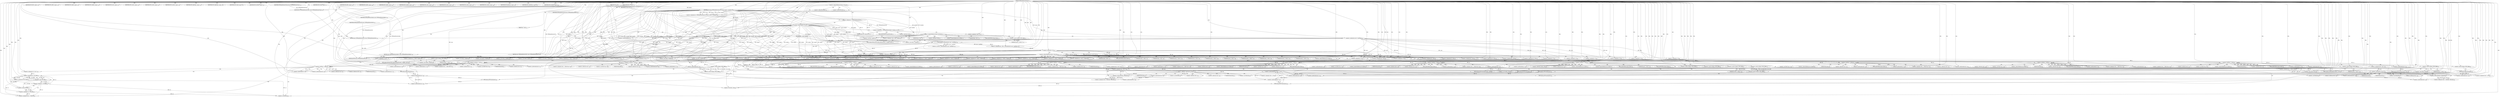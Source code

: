 digraph "TIFFReadDirEntryFloatArray" {  
"84991" [label = <(METHOD,TIFFReadDirEntryFloatArray)<SUB>2744</SUB>> ]
"85689" [label = <(METHOD_RETURN,enum TIFFReadDirEntryErr)<SUB>2744</SUB>> ]
"84992" [label = <(PARAM,TIFF *tif)<SUB>2745</SUB>> ]
"84993" [label = <(PARAM,TIFFDirEntry *direntry)<SUB>2745</SUB>> ]
"84994" [label = <(PARAM,float **value)<SUB>2745</SUB>> ]
"85033" [label = <(&lt;operator&gt;.assignment,err = TIFFReadDirEntryArray(tif, direntry, &amp;count, 4, &amp;origdata))<SUB>2769</SUB>> ]
"85085" [label = <(&lt;operator&gt;.assignment,data = (float *)_TIFFmallocExt(tif, count * sizeof(float)))<SUB>2784</SUB>> ]
"85680" [label = <(_TIFFfreeExt,_TIFFfreeExt(tif, origdata))<SUB>2984</SUB>> ]
"85683" [label = <(&lt;operator&gt;.assignment,*value = data)<SUB>2985</SUB>> ]
"85687" [label = <(RETURN,return (TIFFReadDirEntryErrOk);,return (TIFFReadDirEntryErrOk);)<SUB>2986</SUB>> ]
"85044" [label = <(&lt;operator&gt;.logicalOr,(err != TIFFReadDirEntryErrOk) || (origdata == 0))<SUB>2770</SUB>> ]
"85096" [label = <(&lt;operator&gt;.equals,data == 0)<SUB>2785</SUB>> ]
"85688" [label = <(IDENTIFIER,TIFFReadDirEntryErrOk,return (TIFFReadDirEntryErrOk);)<SUB>2986</SUB>> ]
"85006" [label = <(IDENTIFIER,TIFF_BYTE,&lt;empty&gt;)<SUB>2753</SUB>> ]
"85008" [label = <(IDENTIFIER,TIFF_SBYTE,&lt;empty&gt;)<SUB>2754</SUB>> ]
"85010" [label = <(IDENTIFIER,TIFF_SHORT,&lt;empty&gt;)<SUB>2755</SUB>> ]
"85012" [label = <(IDENTIFIER,TIFF_SSHORT,&lt;empty&gt;)<SUB>2756</SUB>> ]
"85014" [label = <(IDENTIFIER,TIFF_LONG,&lt;empty&gt;)<SUB>2757</SUB>> ]
"85016" [label = <(IDENTIFIER,TIFF_SLONG,&lt;empty&gt;)<SUB>2758</SUB>> ]
"85018" [label = <(IDENTIFIER,TIFF_LONG8,&lt;empty&gt;)<SUB>2759</SUB>> ]
"85020" [label = <(IDENTIFIER,TIFF_SLONG8,&lt;empty&gt;)<SUB>2760</SUB>> ]
"85022" [label = <(IDENTIFIER,TIFF_RATIONAL,&lt;empty&gt;)<SUB>2761</SUB>> ]
"85024" [label = <(IDENTIFIER,TIFF_SRATIONAL,&lt;empty&gt;)<SUB>2762</SUB>> ]
"85026" [label = <(IDENTIFIER,TIFF_FLOAT,&lt;empty&gt;)<SUB>2763</SUB>> ]
"85028" [label = <(IDENTIFIER,TIFF_DOUBLE,&lt;empty&gt;)<SUB>2764</SUB>> ]
"85031" [label = <(RETURN,return (TIFFReadDirEntryErrType);,return (TIFFReadDirEntryErrType);)<SUB>2767</SUB>> ]
"85035" [label = <(TIFFReadDirEntryArray,TIFFReadDirEntryArray(tif, direntry, &amp;count, 4, &amp;origdata))<SUB>2769</SUB>> ]
"85052" [label = <(&lt;operator&gt;.assignment,*value = 0)<SUB>2772</SUB>> ]
"85056" [label = <(RETURN,return (err);,return (err);)<SUB>2773</SUB>> ]
"85064" [label = <(IDENTIFIER,TIFF_FLOAT,&lt;empty&gt;)<SUB>2777</SUB>> ]
"85077" [label = <(&lt;operator&gt;.assignment,*value = (float *)origdata)<SUB>2781</SUB>> ]
"85083" [label = <(RETURN,return (TIFFReadDirEntryErrOk);,return (TIFFReadDirEntryErrOk);)<SUB>2782</SUB>> ]
"85087" [label = <(&lt;operator&gt;.cast,(float *)_TIFFmallocExt(tif, count * sizeof(float)))<SUB>2784</SUB>> ]
"85100" [label = <(_TIFFfreeExt,_TIFFfreeExt(tif, origdata))<SUB>2787</SUB>> ]
"85103" [label = <(RETURN,return (TIFFReadDirEntryErrAlloc);,return (TIFFReadDirEntryErrAlloc);)<SUB>2788</SUB>> ]
"85111" [label = <(IDENTIFIER,TIFF_BYTE,&lt;empty&gt;)<SUB>2792</SUB>> ]
"85145" [label = <(IDENTIFIER,TIFF_SBYTE,&lt;empty&gt;)<SUB>2803</SUB>> ]
"85179" [label = <(IDENTIFIER,TIFF_SHORT,&lt;empty&gt;)<SUB>2814</SUB>> ]
"85223" [label = <(IDENTIFIER,TIFF_SSHORT,&lt;empty&gt;)<SUB>2829</SUB>> ]
"85269" [label = <(IDENTIFIER,TIFF_LONG,&lt;empty&gt;)<SUB>2844</SUB>> ]
"85313" [label = <(IDENTIFIER,TIFF_SLONG,&lt;empty&gt;)<SUB>2859</SUB>> ]
"85359" [label = <(IDENTIFIER,TIFF_LONG8,&lt;empty&gt;)<SUB>2874</SUB>> ]
"85403" [label = <(IDENTIFIER,TIFF_SLONG8,&lt;empty&gt;)<SUB>2898</SUB>> ]
"85449" [label = <(IDENTIFIER,TIFF_RATIONAL,&lt;empty&gt;)<SUB>2913</SUB>> ]
"85528" [label = <(IDENTIFIER,TIFF_SRATIONAL,&lt;empty&gt;)<SUB>2937</SUB>> ]
"85610" [label = <(IDENTIFIER,TIFF_DOUBLE,&lt;empty&gt;)<SUB>2962</SUB>> ]
"85032" [label = <(IDENTIFIER,TIFFReadDirEntryErrType,return (TIFFReadDirEntryErrType);)<SUB>2767</SUB>> ]
"85045" [label = <(&lt;operator&gt;.notEquals,err != TIFFReadDirEntryErrOk)<SUB>2770</SUB>> ]
"85048" [label = <(&lt;operator&gt;.equals,origdata == 0)<SUB>2770</SUB>> ]
"85057" [label = <(IDENTIFIER,err,return (err);)<SUB>2773</SUB>> ]
"85066" [label = <(&lt;operator&gt;.and,tif-&gt;tif_flags &amp; TIFF_SWAB)<SUB>2778</SUB>> ]
"85084" [label = <(IDENTIFIER,TIFFReadDirEntryErrOk,return (TIFFReadDirEntryErrOk);)<SUB>2782</SUB>> ]
"85089" [label = <(_TIFFmallocExt,_TIFFmallocExt(tif, count * sizeof(float)))<SUB>2784</SUB>> ]
"85104" [label = <(IDENTIFIER,TIFFReadDirEntryErrAlloc,return (TIFFReadDirEntryErrAlloc);)<SUB>2788</SUB>> ]
"85116" [label = <(&lt;operator&gt;.assignment,ma = (uint8_t *)origdata)<SUB>2797</SUB>> ]
"85121" [label = <(&lt;operator&gt;.assignment,mb = data)<SUB>2798</SUB>> ]
"85150" [label = <(&lt;operator&gt;.assignment,ma = (int8_t *)origdata)<SUB>2808</SUB>> ]
"85155" [label = <(&lt;operator&gt;.assignment,mb = data)<SUB>2809</SUB>> ]
"85184" [label = <(&lt;operator&gt;.assignment,ma = (uint16_t *)origdata)<SUB>2819</SUB>> ]
"85189" [label = <(&lt;operator&gt;.assignment,mb = data)<SUB>2820</SUB>> ]
"85228" [label = <(&lt;operator&gt;.assignment,ma = (int16_t *)origdata)<SUB>2834</SUB>> ]
"85233" [label = <(&lt;operator&gt;.assignment,mb = data)<SUB>2835</SUB>> ]
"85274" [label = <(&lt;operator&gt;.assignment,ma = (uint32_t *)origdata)<SUB>2849</SUB>> ]
"85279" [label = <(&lt;operator&gt;.assignment,mb = data)<SUB>2850</SUB>> ]
"85318" [label = <(&lt;operator&gt;.assignment,ma = (int32_t *)origdata)<SUB>2864</SUB>> ]
"85323" [label = <(&lt;operator&gt;.assignment,mb = data)<SUB>2865</SUB>> ]
"85364" [label = <(&lt;operator&gt;.assignment,ma = (uint64_t *)origdata)<SUB>2879</SUB>> ]
"85369" [label = <(&lt;operator&gt;.assignment,mb = data)<SUB>2880</SUB>> ]
"85408" [label = <(&lt;operator&gt;.assignment,ma = (int64_t *)origdata)<SUB>2903</SUB>> ]
"85413" [label = <(&lt;operator&gt;.assignment,mb = data)<SUB>2904</SUB>> ]
"85456" [label = <(&lt;operator&gt;.assignment,ma = (uint32_t *)origdata)<SUB>2920</SUB>> ]
"85461" [label = <(&lt;operator&gt;.assignment,mb = data)<SUB>2921</SUB>> ]
"85535" [label = <(&lt;operator&gt;.assignment,ma = (uint32_t *)origdata)<SUB>2944</SUB>> ]
"85540" [label = <(&lt;operator&gt;.assignment,mb = data)<SUB>2945</SUB>> ]
"85627" [label = <(&lt;operator&gt;.assignment,ma = (double *)origdata)<SUB>2970</SUB>> ]
"85632" [label = <(&lt;operator&gt;.assignment,mb = data)<SUB>2971</SUB>> ]
"85072" [label = <(TIFFSwabArrayOfLong,TIFFSwabArrayOfLong((uint32_t *)origdata, count))<SUB>2779</SUB>> ]
"85080" [label = <(&lt;operator&gt;.cast,(float *)origdata)<SUB>2781</SUB>> ]
"85091" [label = <(&lt;operator&gt;.multiplication,count * sizeof(float))<SUB>2784</SUB>> ]
"85129" [label = <(&lt;operator&gt;.lessThan,n &lt; count)<SUB>2799</SUB>> ]
"85132" [label = <(&lt;operator&gt;.postIncrement,n++)<SUB>2799</SUB>> ]
"85134" [label = <(&lt;operator&gt;.assignment,*mb++ = (float)(*ma++))<SUB>2800</SUB>> ]
"85163" [label = <(&lt;operator&gt;.lessThan,n &lt; count)<SUB>2810</SUB>> ]
"85166" [label = <(&lt;operator&gt;.postIncrement,n++)<SUB>2810</SUB>> ]
"85168" [label = <(&lt;operator&gt;.assignment,*mb++ = (float)(*ma++))<SUB>2811</SUB>> ]
"85197" [label = <(&lt;operator&gt;.lessThan,n &lt; count)<SUB>2821</SUB>> ]
"85200" [label = <(&lt;operator&gt;.postIncrement,n++)<SUB>2821</SUB>> ]
"85241" [label = <(&lt;operator&gt;.lessThan,n &lt; count)<SUB>2836</SUB>> ]
"85244" [label = <(&lt;operator&gt;.postIncrement,n++)<SUB>2836</SUB>> ]
"85287" [label = <(&lt;operator&gt;.lessThan,n &lt; count)<SUB>2851</SUB>> ]
"85290" [label = <(&lt;operator&gt;.postIncrement,n++)<SUB>2851</SUB>> ]
"85331" [label = <(&lt;operator&gt;.lessThan,n &lt; count)<SUB>2866</SUB>> ]
"85334" [label = <(&lt;operator&gt;.postIncrement,n++)<SUB>2866</SUB>> ]
"85377" [label = <(&lt;operator&gt;.lessThan,n &lt; count)<SUB>2881</SUB>> ]
"85380" [label = <(&lt;operator&gt;.postIncrement,n++)<SUB>2881</SUB>> ]
"85421" [label = <(&lt;operator&gt;.lessThan,n &lt; count)<SUB>2905</SUB>> ]
"85424" [label = <(&lt;operator&gt;.postIncrement,n++)<SUB>2905</SUB>> ]
"85469" [label = <(&lt;operator&gt;.lessThan,n &lt; count)<SUB>2922</SUB>> ]
"85472" [label = <(&lt;operator&gt;.postIncrement,n++)<SUB>2922</SUB>> ]
"85548" [label = <(&lt;operator&gt;.lessThan,n &lt; count)<SUB>2946</SUB>> ]
"85551" [label = <(&lt;operator&gt;.postIncrement,n++)<SUB>2946</SUB>> ]
"85616" [label = <(&lt;operator&gt;.and,tif-&gt;tif_flags &amp; TIFF_SWAB)<SUB>2967</SUB>> ]
"85640" [label = <(&lt;operator&gt;.lessThan,n &lt; count)<SUB>2972</SUB>> ]
"85643" [label = <(&lt;operator&gt;.postIncrement,n++)<SUB>2972</SUB>> ]
"85093" [label = <(&lt;operator&gt;.sizeOf,sizeof(float))<SUB>2784</SUB>> ]
"85118" [label = <(&lt;operator&gt;.cast,(uint8_t *)origdata)<SUB>2797</SUB>> ]
"85126" [label = <(&lt;operator&gt;.assignment,n = 0)<SUB>2799</SUB>> ]
"85152" [label = <(&lt;operator&gt;.cast,(int8_t *)origdata)<SUB>2808</SUB>> ]
"85160" [label = <(&lt;operator&gt;.assignment,n = 0)<SUB>2810</SUB>> ]
"85186" [label = <(&lt;operator&gt;.cast,(uint16_t *)origdata)<SUB>2819</SUB>> ]
"85194" [label = <(&lt;operator&gt;.assignment,n = 0)<SUB>2821</SUB>> ]
"85212" [label = <(&lt;operator&gt;.assignment,*mb++ = (float)(*ma++))<SUB>2825</SUB>> ]
"85230" [label = <(&lt;operator&gt;.cast,(int16_t *)origdata)<SUB>2834</SUB>> ]
"85238" [label = <(&lt;operator&gt;.assignment,n = 0)<SUB>2836</SUB>> ]
"85258" [label = <(&lt;operator&gt;.assignment,*mb++ = (float)(*ma++))<SUB>2840</SUB>> ]
"85276" [label = <(&lt;operator&gt;.cast,(uint32_t *)origdata)<SUB>2849</SUB>> ]
"85284" [label = <(&lt;operator&gt;.assignment,n = 0)<SUB>2851</SUB>> ]
"85302" [label = <(&lt;operator&gt;.assignment,*mb++ = (float)(*ma++))<SUB>2855</SUB>> ]
"85320" [label = <(&lt;operator&gt;.cast,(int32_t *)origdata)<SUB>2864</SUB>> ]
"85328" [label = <(&lt;operator&gt;.assignment,n = 0)<SUB>2866</SUB>> ]
"85348" [label = <(&lt;operator&gt;.assignment,*mb++ = (float)(*ma++))<SUB>2870</SUB>> ]
"85366" [label = <(&lt;operator&gt;.cast,(uint64_t *)origdata)<SUB>2879</SUB>> ]
"85374" [label = <(&lt;operator&gt;.assignment,n = 0)<SUB>2881</SUB>> ]
"85392" [label = <(&lt;operator&gt;.assignment,*mb++ = (float)(*ma++))<SUB>2893</SUB>> ]
"85410" [label = <(&lt;operator&gt;.cast,(int64_t *)origdata)<SUB>2903</SUB>> ]
"85418" [label = <(&lt;operator&gt;.assignment,n = 0)<SUB>2905</SUB>> ]
"85438" [label = <(&lt;operator&gt;.assignment,*mb++ = (float)(*ma++))<SUB>2909</SUB>> ]
"85458" [label = <(&lt;operator&gt;.cast,(uint32_t *)origdata)<SUB>2920</SUB>> ]
"85466" [label = <(&lt;operator&gt;.assignment,n = 0)<SUB>2922</SUB>> ]
"85484" [label = <(&lt;operator&gt;.assignment,maa = *ma++)<SUB>2926</SUB>> ]
"85498" [label = <(&lt;operator&gt;.assignment,mab = *ma++)<SUB>2929</SUB>> ]
"85537" [label = <(&lt;operator&gt;.cast,(uint32_t *)origdata)<SUB>2944</SUB>> ]
"85545" [label = <(&lt;operator&gt;.assignment,n = 0)<SUB>2946</SUB>> ]
"85563" [label = <(&lt;operator&gt;.assignment,maa = *(int32_t *)ma)<SUB>2950</SUB>> ]
"85569" [label = <(&lt;operator&gt;.postIncrement,ma++)<SUB>2951</SUB>> ]
"85580" [label = <(&lt;operator&gt;.assignment,mab = *ma++)<SUB>2954</SUB>> ]
"85622" [label = <(TIFFSwabArrayOfLong8,TIFFSwabArrayOfLong8((uint64_t *)origdata, count))<SUB>2968</SUB>> ]
"85629" [label = <(&lt;operator&gt;.cast,(double *)origdata)<SUB>2970</SUB>> ]
"85637" [label = <(&lt;operator&gt;.assignment,n = 0)<SUB>2972</SUB>> ]
"85647" [label = <(&lt;operator&gt;.assignment,val = *ma++)<SUB>2974</SUB>> ]
"85672" [label = <(&lt;operator&gt;.assignment,*mb++ = (float)val)<SUB>2979</SUB>> ]
"85073" [label = <(&lt;operator&gt;.cast,(uint32_t *)origdata)<SUB>2779</SUB>> ]
"85204" [label = <(&lt;operator&gt;.and,tif-&gt;tif_flags &amp; TIFF_SWAB)<SUB>2823</SUB>> ]
"85248" [label = <(&lt;operator&gt;.and,tif-&gt;tif_flags &amp; TIFF_SWAB)<SUB>2838</SUB>> ]
"85294" [label = <(&lt;operator&gt;.and,tif-&gt;tif_flags &amp; TIFF_SWAB)<SUB>2853</SUB>> ]
"85338" [label = <(&lt;operator&gt;.and,tif-&gt;tif_flags &amp; TIFF_SWAB)<SUB>2868</SUB>> ]
"85384" [label = <(&lt;operator&gt;.and,tif-&gt;tif_flags &amp; TIFF_SWAB)<SUB>2883</SUB>> ]
"85428" [label = <(&lt;operator&gt;.and,tif-&gt;tif_flags &amp; TIFF_SWAB)<SUB>2907</SUB>> ]
"85476" [label = <(&lt;operator&gt;.and,tif-&gt;tif_flags &amp; TIFF_SWAB)<SUB>2924</SUB>> ]
"85490" [label = <(&lt;operator&gt;.and,tif-&gt;tif_flags &amp; TIFF_SWAB)<SUB>2927</SUB>> ]
"85504" [label = <(&lt;operator&gt;.equals,mab == 0)<SUB>2930</SUB>> ]
"85555" [label = <(&lt;operator&gt;.and,tif-&gt;tif_flags &amp; TIFF_SWAB)<SUB>2948</SUB>> ]
"85572" [label = <(&lt;operator&gt;.and,tif-&gt;tif_flags &amp; TIFF_SWAB)<SUB>2952</SUB>> ]
"85586" [label = <(&lt;operator&gt;.equals,mab == 0)<SUB>2955</SUB>> ]
"85653" [label = <(&lt;operator&gt;.greaterThan,val &gt; FLT_MAX)<SUB>2975</SUB>> ]
"85136" [label = <(&lt;operator&gt;.postIncrement,mb++)<SUB>2800</SUB>> ]
"85170" [label = <(&lt;operator&gt;.postIncrement,mb++)<SUB>2811</SUB>> ]
"85210" [label = <(TIFFSwabShort,TIFFSwabShort(ma))<SUB>2824</SUB>> ]
"85254" [label = <(TIFFSwabShort,TIFFSwabShort((uint16_t *)ma))<SUB>2839</SUB>> ]
"85300" [label = <(TIFFSwabLong,TIFFSwabLong(ma))<SUB>2854</SUB>> ]
"85344" [label = <(TIFFSwabLong,TIFFSwabLong((uint32_t *)ma))<SUB>2869</SUB>> ]
"85390" [label = <(TIFFSwabLong8,TIFFSwabLong8(ma))<SUB>2884</SUB>> ]
"85434" [label = <(TIFFSwabLong8,TIFFSwabLong8((uint64_t *)ma))<SUB>2908</SUB>> ]
"85482" [label = <(TIFFSwabLong,TIFFSwabLong(ma))<SUB>2925</SUB>> ]
"85496" [label = <(TIFFSwabLong,TIFFSwabLong(ma))<SUB>2928</SUB>> ]
"85508" [label = <(&lt;operator&gt;.assignment,*mb++ = 0.0)<SUB>2931</SUB>> ]
"85561" [label = <(TIFFSwabLong,TIFFSwabLong(ma))<SUB>2949</SUB>> ]
"85578" [label = <(TIFFSwabLong,TIFFSwabLong(ma))<SUB>2953</SUB>> ]
"85590" [label = <(&lt;operator&gt;.assignment,*mb++ = 0.0)<SUB>2956</SUB>> ]
"85623" [label = <(&lt;operator&gt;.cast,(uint64_t *)origdata)<SUB>2968</SUB>> ]
"85657" [label = <(&lt;operator&gt;.assignment,val = FLT_MAX)<SUB>2976</SUB>> ]
"85676" [label = <(&lt;operator&gt;.cast,(float)val)<SUB>2979</SUB>> ]
"85141" [label = <(&lt;operator&gt;.postIncrement,ma++)<SUB>2800</SUB>> ]
"85175" [label = <(&lt;operator&gt;.postIncrement,ma++)<SUB>2811</SUB>> ]
"85214" [label = <(&lt;operator&gt;.postIncrement,mb++)<SUB>2825</SUB>> ]
"85260" [label = <(&lt;operator&gt;.postIncrement,mb++)<SUB>2840</SUB>> ]
"85304" [label = <(&lt;operator&gt;.postIncrement,mb++)<SUB>2855</SUB>> ]
"85350" [label = <(&lt;operator&gt;.postIncrement,mb++)<SUB>2870</SUB>> ]
"85394" [label = <(&lt;operator&gt;.postIncrement,mb++)<SUB>2893</SUB>> ]
"85440" [label = <(&lt;operator&gt;.postIncrement,mb++)<SUB>2909</SUB>> ]
"85487" [label = <(&lt;operator&gt;.postIncrement,ma++)<SUB>2926</SUB>> ]
"85501" [label = <(&lt;operator&gt;.postIncrement,ma++)<SUB>2929</SUB>> ]
"85515" [label = <(&lt;operator&gt;.assignment,*mb++ = (float)maa / (float)mab)<SUB>2933</SUB>> ]
"85566" [label = <(&lt;operator&gt;.cast,(int32_t *)ma)<SUB>2950</SUB>> ]
"85583" [label = <(&lt;operator&gt;.postIncrement,ma++)<SUB>2954</SUB>> ]
"85597" [label = <(&lt;operator&gt;.assignment,*mb++ = (float)maa / (float)mab)<SUB>2958</SUB>> ]
"85650" [label = <(&lt;operator&gt;.postIncrement,ma++)<SUB>2974</SUB>> ]
"85674" [label = <(&lt;operator&gt;.postIncrement,mb++)<SUB>2979</SUB>> ]
"85219" [label = <(&lt;operator&gt;.postIncrement,ma++)<SUB>2825</SUB>> ]
"85255" [label = <(&lt;operator&gt;.cast,(uint16_t *)ma)<SUB>2839</SUB>> ]
"85265" [label = <(&lt;operator&gt;.postIncrement,ma++)<SUB>2840</SUB>> ]
"85309" [label = <(&lt;operator&gt;.postIncrement,ma++)<SUB>2855</SUB>> ]
"85345" [label = <(&lt;operator&gt;.cast,(uint32_t *)ma)<SUB>2869</SUB>> ]
"85355" [label = <(&lt;operator&gt;.postIncrement,ma++)<SUB>2870</SUB>> ]
"85399" [label = <(&lt;operator&gt;.postIncrement,ma++)<SUB>2893</SUB>> ]
"85435" [label = <(&lt;operator&gt;.cast,(uint64_t *)ma)<SUB>2908</SUB>> ]
"85445" [label = <(&lt;operator&gt;.postIncrement,ma++)<SUB>2909</SUB>> ]
"85663" [label = <(&lt;operator&gt;.lessThan,val &lt; -FLT_MAX)<SUB>2977</SUB>> ]
"85510" [label = <(&lt;operator&gt;.postIncrement,mb++)<SUB>2931</SUB>> ]
"85519" [label = <(&lt;operator&gt;.division,(float)maa / (float)mab)<SUB>2933</SUB>> ]
"85592" [label = <(&lt;operator&gt;.postIncrement,mb++)<SUB>2956</SUB>> ]
"85601" [label = <(&lt;operator&gt;.division,(float)maa / (float)mab)<SUB>2958</SUB>> ]
"85668" [label = <(&lt;operator&gt;.assignment,val = -FLT_MAX)<SUB>2978</SUB>> ]
"85517" [label = <(&lt;operator&gt;.postIncrement,mb++)<SUB>2933</SUB>> ]
"85520" [label = <(&lt;operator&gt;.cast,(float)maa)<SUB>2933</SUB>> ]
"85523" [label = <(&lt;operator&gt;.cast,(float)mab)<SUB>2933</SUB>> ]
"85599" [label = <(&lt;operator&gt;.postIncrement,mb++)<SUB>2958</SUB>> ]
"85602" [label = <(&lt;operator&gt;.cast,(float)maa)<SUB>2958</SUB>> ]
"85605" [label = <(&lt;operator&gt;.cast,(float)mab)<SUB>2958</SUB>> ]
"85665" [label = <(&lt;operator&gt;.minus,-FLT_MAX)<SUB>2977</SUB>> ]
"85670" [label = <(&lt;operator&gt;.minus,-FLT_MAX)<SUB>2978</SUB>> ]
"85001" [label = <(&lt;operator&gt;.indirectFieldAccess,direntry-&gt;tdir_type)<SUB>2751</SUB>> ]
"85059" [label = <(&lt;operator&gt;.indirectFieldAccess,direntry-&gt;tdir_type)<SUB>2775</SUB>> ]
"85106" [label = <(&lt;operator&gt;.indirectFieldAccess,direntry-&gt;tdir_type)<SUB>2790</SUB>> ]
"85684" [label = <(&lt;operator&gt;.indirection,*value)<SUB>2985</SUB>> ]
"85038" [label = <(&lt;operator&gt;.addressOf,&amp;count)<SUB>2769</SUB>> ]
"85041" [label = <(&lt;operator&gt;.addressOf,&amp;origdata)<SUB>2769</SUB>> ]
"85061" [label = <(FIELD_IDENTIFIER,tdir_type,tdir_type)<SUB>2775</SUB>> ]
"85088" [label = <(UNKNOWN,float *,float *)<SUB>2784</SUB>> ]
"85108" [label = <(FIELD_IDENTIFIER,tdir_type,tdir_type)<SUB>2790</SUB>> ]
"85053" [label = <(&lt;operator&gt;.indirection,*value)<SUB>2772</SUB>> ]
"85078" [label = <(&lt;operator&gt;.indirection,*value)<SUB>2781</SUB>> ]
"85067" [label = <(&lt;operator&gt;.indirectFieldAccess,tif-&gt;tif_flags)<SUB>2778</SUB>> ]
"85081" [label = <(UNKNOWN,float *,float *)<SUB>2781</SUB>> ]
"85069" [label = <(FIELD_IDENTIFIER,tif_flags,tif_flags)<SUB>2778</SUB>> ]
"85119" [label = <(UNKNOWN,uint8_t *,uint8_t *)<SUB>2797</SUB>> ]
"85135" [label = <(&lt;operator&gt;.indirection,*mb++)<SUB>2800</SUB>> ]
"85138" [label = <(&lt;operator&gt;.cast,(float)(*ma++))<SUB>2800</SUB>> ]
"85153" [label = <(UNKNOWN,int8_t *,int8_t *)<SUB>2808</SUB>> ]
"85169" [label = <(&lt;operator&gt;.indirection,*mb++)<SUB>2811</SUB>> ]
"85172" [label = <(&lt;operator&gt;.cast,(float)(*ma++))<SUB>2811</SUB>> ]
"85187" [label = <(UNKNOWN,uint16_t *,uint16_t *)<SUB>2819</SUB>> ]
"85231" [label = <(UNKNOWN,int16_t *,int16_t *)<SUB>2834</SUB>> ]
"85277" [label = <(UNKNOWN,uint32_t *,uint32_t *)<SUB>2849</SUB>> ]
"85321" [label = <(UNKNOWN,int32_t *,int32_t *)<SUB>2864</SUB>> ]
"85367" [label = <(UNKNOWN,uint64_t *,uint64_t *)<SUB>2879</SUB>> ]
"85411" [label = <(UNKNOWN,int64_t *,int64_t *)<SUB>2903</SUB>> ]
"85459" [label = <(UNKNOWN,uint32_t *,uint32_t *)<SUB>2920</SUB>> ]
"85538" [label = <(UNKNOWN,uint32_t *,uint32_t *)<SUB>2944</SUB>> ]
"85617" [label = <(&lt;operator&gt;.indirectFieldAccess,tif-&gt;tif_flags)<SUB>2967</SUB>> ]
"85630" [label = <(UNKNOWN,double *,double *)<SUB>2970</SUB>> ]
"85074" [label = <(UNKNOWN,uint32_t *,uint32_t *)<SUB>2779</SUB>> ]
"85139" [label = <(UNKNOWN,float,float)<SUB>2800</SUB>> ]
"85140" [label = <(&lt;operator&gt;.indirection,*ma++)<SUB>2800</SUB>> ]
"85173" [label = <(UNKNOWN,float,float)<SUB>2811</SUB>> ]
"85174" [label = <(&lt;operator&gt;.indirection,*ma++)<SUB>2811</SUB>> ]
"85213" [label = <(&lt;operator&gt;.indirection,*mb++)<SUB>2825</SUB>> ]
"85216" [label = <(&lt;operator&gt;.cast,(float)(*ma++))<SUB>2825</SUB>> ]
"85259" [label = <(&lt;operator&gt;.indirection,*mb++)<SUB>2840</SUB>> ]
"85262" [label = <(&lt;operator&gt;.cast,(float)(*ma++))<SUB>2840</SUB>> ]
"85303" [label = <(&lt;operator&gt;.indirection,*mb++)<SUB>2855</SUB>> ]
"85306" [label = <(&lt;operator&gt;.cast,(float)(*ma++))<SUB>2855</SUB>> ]
"85349" [label = <(&lt;operator&gt;.indirection,*mb++)<SUB>2870</SUB>> ]
"85352" [label = <(&lt;operator&gt;.cast,(float)(*ma++))<SUB>2870</SUB>> ]
"85393" [label = <(&lt;operator&gt;.indirection,*mb++)<SUB>2893</SUB>> ]
"85396" [label = <(&lt;operator&gt;.cast,(float)(*ma++))<SUB>2893</SUB>> ]
"85439" [label = <(&lt;operator&gt;.indirection,*mb++)<SUB>2909</SUB>> ]
"85442" [label = <(&lt;operator&gt;.cast,(float)(*ma++))<SUB>2909</SUB>> ]
"85486" [label = <(&lt;operator&gt;.indirection,*ma++)<SUB>2926</SUB>> ]
"85500" [label = <(&lt;operator&gt;.indirection,*ma++)<SUB>2929</SUB>> ]
"85565" [label = <(&lt;operator&gt;.indirection,*(int32_t *)ma)<SUB>2950</SUB>> ]
"85582" [label = <(&lt;operator&gt;.indirection,*ma++)<SUB>2954</SUB>> ]
"85619" [label = <(FIELD_IDENTIFIER,tif_flags,tif_flags)<SUB>2967</SUB>> ]
"85649" [label = <(&lt;operator&gt;.indirection,*ma++)<SUB>2974</SUB>> ]
"85673" [label = <(&lt;operator&gt;.indirection,*mb++)<SUB>2979</SUB>> ]
"85205" [label = <(&lt;operator&gt;.indirectFieldAccess,tif-&gt;tif_flags)<SUB>2823</SUB>> ]
"85217" [label = <(UNKNOWN,float,float)<SUB>2825</SUB>> ]
"85218" [label = <(&lt;operator&gt;.indirection,*ma++)<SUB>2825</SUB>> ]
"85249" [label = <(&lt;operator&gt;.indirectFieldAccess,tif-&gt;tif_flags)<SUB>2838</SUB>> ]
"85263" [label = <(UNKNOWN,float,float)<SUB>2840</SUB>> ]
"85264" [label = <(&lt;operator&gt;.indirection,*ma++)<SUB>2840</SUB>> ]
"85295" [label = <(&lt;operator&gt;.indirectFieldAccess,tif-&gt;tif_flags)<SUB>2853</SUB>> ]
"85307" [label = <(UNKNOWN,float,float)<SUB>2855</SUB>> ]
"85308" [label = <(&lt;operator&gt;.indirection,*ma++)<SUB>2855</SUB>> ]
"85339" [label = <(&lt;operator&gt;.indirectFieldAccess,tif-&gt;tif_flags)<SUB>2868</SUB>> ]
"85353" [label = <(UNKNOWN,float,float)<SUB>2870</SUB>> ]
"85354" [label = <(&lt;operator&gt;.indirection,*ma++)<SUB>2870</SUB>> ]
"85385" [label = <(&lt;operator&gt;.indirectFieldAccess,tif-&gt;tif_flags)<SUB>2883</SUB>> ]
"85397" [label = <(UNKNOWN,float,float)<SUB>2893</SUB>> ]
"85398" [label = <(&lt;operator&gt;.indirection,*ma++)<SUB>2893</SUB>> ]
"85429" [label = <(&lt;operator&gt;.indirectFieldAccess,tif-&gt;tif_flags)<SUB>2907</SUB>> ]
"85443" [label = <(UNKNOWN,float,float)<SUB>2909</SUB>> ]
"85444" [label = <(&lt;operator&gt;.indirection,*ma++)<SUB>2909</SUB>> ]
"85477" [label = <(&lt;operator&gt;.indirectFieldAccess,tif-&gt;tif_flags)<SUB>2924</SUB>> ]
"85491" [label = <(&lt;operator&gt;.indirectFieldAccess,tif-&gt;tif_flags)<SUB>2927</SUB>> ]
"85556" [label = <(&lt;operator&gt;.indirectFieldAccess,tif-&gt;tif_flags)<SUB>2948</SUB>> ]
"85573" [label = <(&lt;operator&gt;.indirectFieldAccess,tif-&gt;tif_flags)<SUB>2952</SUB>> ]
"85624" [label = <(UNKNOWN,uint64_t *,uint64_t *)<SUB>2968</SUB>> ]
"85677" [label = <(UNKNOWN,float,float)<SUB>2979</SUB>> ]
"85207" [label = <(FIELD_IDENTIFIER,tif_flags,tif_flags)<SUB>2823</SUB>> ]
"85251" [label = <(FIELD_IDENTIFIER,tif_flags,tif_flags)<SUB>2838</SUB>> ]
"85297" [label = <(FIELD_IDENTIFIER,tif_flags,tif_flags)<SUB>2853</SUB>> ]
"85341" [label = <(FIELD_IDENTIFIER,tif_flags,tif_flags)<SUB>2868</SUB>> ]
"85387" [label = <(FIELD_IDENTIFIER,tif_flags,tif_flags)<SUB>2883</SUB>> ]
"85431" [label = <(FIELD_IDENTIFIER,tif_flags,tif_flags)<SUB>2907</SUB>> ]
"85479" [label = <(FIELD_IDENTIFIER,tif_flags,tif_flags)<SUB>2924</SUB>> ]
"85493" [label = <(FIELD_IDENTIFIER,tif_flags,tif_flags)<SUB>2927</SUB>> ]
"85509" [label = <(&lt;operator&gt;.indirection,*mb++)<SUB>2931</SUB>> ]
"85558" [label = <(FIELD_IDENTIFIER,tif_flags,tif_flags)<SUB>2948</SUB>> ]
"85567" [label = <(UNKNOWN,int32_t *,int32_t *)<SUB>2950</SUB>> ]
"85575" [label = <(FIELD_IDENTIFIER,tif_flags,tif_flags)<SUB>2952</SUB>> ]
"85591" [label = <(&lt;operator&gt;.indirection,*mb++)<SUB>2956</SUB>> ]
"85256" [label = <(UNKNOWN,uint16_t *,uint16_t *)<SUB>2839</SUB>> ]
"85346" [label = <(UNKNOWN,uint32_t *,uint32_t *)<SUB>2869</SUB>> ]
"85436" [label = <(UNKNOWN,uint64_t *,uint64_t *)<SUB>2908</SUB>> ]
"85516" [label = <(&lt;operator&gt;.indirection,*mb++)<SUB>2933</SUB>> ]
"85598" [label = <(&lt;operator&gt;.indirection,*mb++)<SUB>2958</SUB>> ]
"85521" [label = <(UNKNOWN,float,float)<SUB>2933</SUB>> ]
"85524" [label = <(UNKNOWN,float,float)<SUB>2933</SUB>> ]
"85603" [label = <(UNKNOWN,float,float)<SUB>2958</SUB>> ]
"85606" [label = <(UNKNOWN,float,float)<SUB>2958</SUB>> ]
  "85031" -> "85689"  [ label = "DDG: &lt;RET&gt;"] 
  "85103" -> "85689"  [ label = "DDG: &lt;RET&gt;"] 
  "85056" -> "85689"  [ label = "DDG: &lt;RET&gt;"] 
  "85083" -> "85689"  [ label = "DDG: &lt;RET&gt;"] 
  "85687" -> "85689"  [ label = "DDG: &lt;RET&gt;"] 
  "84992" -> "85689"  [ label = "DDG: tif"] 
  "84993" -> "85689"  [ label = "DDG: direntry"] 
  "84994" -> "85689"  [ label = "DDG: value"] 
  "85045" -> "85689"  [ label = "DDG: TIFFReadDirEntryErrOk"] 
  "85093" -> "85689"  [ label = "DDG: float"] 
  "84991" -> "84992"  [ label = "DDG: "] 
  "84991" -> "84993"  [ label = "DDG: "] 
  "84991" -> "84994"  [ label = "DDG: "] 
  "85035" -> "85033"  [ label = "DDG: direntry"] 
  "85035" -> "85033"  [ label = "DDG: tif"] 
  "85035" -> "85033"  [ label = "DDG: &amp;origdata"] 
  "85035" -> "85033"  [ label = "DDG: 4"] 
  "85035" -> "85033"  [ label = "DDG: &amp;count"] 
  "85089" -> "85085"  [ label = "DDG: tif"] 
  "85089" -> "85085"  [ label = "DDG: count * sizeof(float)"] 
  "85096" -> "85683"  [ label = "DDG: data"] 
  "84991" -> "85683"  [ label = "DDG: "] 
  "85688" -> "85687"  [ label = "DDG: TIFFReadDirEntryErrOk"] 
  "84991" -> "85687"  [ label = "DDG: "] 
  "84991" -> "85033"  [ label = "DDG: "] 
  "84991" -> "85085"  [ label = "DDG: "] 
  "85089" -> "85680"  [ label = "DDG: tif"] 
  "84991" -> "85680"  [ label = "DDG: "] 
  "85035" -> "85680"  [ label = "DDG: &amp;origdata"] 
  "85048" -> "85680"  [ label = "DDG: origdata"] 
  "84991" -> "85688"  [ label = "DDG: "] 
  "84991" -> "85006"  [ label = "DDG: "] 
  "84991" -> "85008"  [ label = "DDG: "] 
  "84991" -> "85010"  [ label = "DDG: "] 
  "84991" -> "85012"  [ label = "DDG: "] 
  "84991" -> "85014"  [ label = "DDG: "] 
  "84991" -> "85016"  [ label = "DDG: "] 
  "84991" -> "85018"  [ label = "DDG: "] 
  "84991" -> "85020"  [ label = "DDG: "] 
  "84991" -> "85022"  [ label = "DDG: "] 
  "84991" -> "85024"  [ label = "DDG: "] 
  "84991" -> "85026"  [ label = "DDG: "] 
  "84991" -> "85028"  [ label = "DDG: "] 
  "85032" -> "85031"  [ label = "DDG: TIFFReadDirEntryErrType"] 
  "84991" -> "85031"  [ label = "DDG: "] 
  "84992" -> "85035"  [ label = "DDG: tif"] 
  "84991" -> "85035"  [ label = "DDG: "] 
  "84993" -> "85035"  [ label = "DDG: direntry"] 
  "85045" -> "85044"  [ label = "DDG: err"] 
  "85045" -> "85044"  [ label = "DDG: TIFFReadDirEntryErrOk"] 
  "85048" -> "85044"  [ label = "DDG: origdata"] 
  "85048" -> "85044"  [ label = "DDG: 0"] 
  "84991" -> "85052"  [ label = "DDG: "] 
  "85057" -> "85056"  [ label = "DDG: err"] 
  "85045" -> "85056"  [ label = "DDG: err"] 
  "84991" -> "85064"  [ label = "DDG: "] 
  "85035" -> "85077"  [ label = "DDG: &amp;origdata"] 
  "85048" -> "85077"  [ label = "DDG: origdata"] 
  "84991" -> "85077"  [ label = "DDG: "] 
  "85084" -> "85083"  [ label = "DDG: TIFFReadDirEntryErrOk"] 
  "84991" -> "85083"  [ label = "DDG: "] 
  "85089" -> "85087"  [ label = "DDG: tif"] 
  "85089" -> "85087"  [ label = "DDG: count * sizeof(float)"] 
  "85085" -> "85096"  [ label = "DDG: data"] 
  "84991" -> "85096"  [ label = "DDG: "] 
  "85104" -> "85103"  [ label = "DDG: TIFFReadDirEntryErrAlloc"] 
  "84991" -> "85103"  [ label = "DDG: "] 
  "84991" -> "85111"  [ label = "DDG: "] 
  "84991" -> "85145"  [ label = "DDG: "] 
  "84991" -> "85179"  [ label = "DDG: "] 
  "84991" -> "85223"  [ label = "DDG: "] 
  "84991" -> "85269"  [ label = "DDG: "] 
  "84991" -> "85313"  [ label = "DDG: "] 
  "84991" -> "85359"  [ label = "DDG: "] 
  "84991" -> "85403"  [ label = "DDG: "] 
  "84991" -> "85449"  [ label = "DDG: "] 
  "84991" -> "85528"  [ label = "DDG: "] 
  "84991" -> "85610"  [ label = "DDG: "] 
  "84991" -> "85032"  [ label = "DDG: "] 
  "85033" -> "85045"  [ label = "DDG: err"] 
  "84991" -> "85045"  [ label = "DDG: "] 
  "85035" -> "85048"  [ label = "DDG: &amp;origdata"] 
  "84991" -> "85048"  [ label = "DDG: "] 
  "84991" -> "85057"  [ label = "DDG: "] 
  "84991" -> "85084"  [ label = "DDG: "] 
  "85035" -> "85089"  [ label = "DDG: tif"] 
  "84991" -> "85089"  [ label = "DDG: "] 
  "85091" -> "85089"  [ label = "DDG: count"] 
  "85089" -> "85100"  [ label = "DDG: tif"] 
  "84991" -> "85100"  [ label = "DDG: "] 
  "85035" -> "85100"  [ label = "DDG: &amp;origdata"] 
  "85048" -> "85100"  [ label = "DDG: origdata"] 
  "84991" -> "85104"  [ label = "DDG: "] 
  "85035" -> "85116"  [ label = "DDG: &amp;origdata"] 
  "85048" -> "85116"  [ label = "DDG: origdata"] 
  "84991" -> "85116"  [ label = "DDG: "] 
  "85096" -> "85121"  [ label = "DDG: data"] 
  "84991" -> "85121"  [ label = "DDG: "] 
  "85035" -> "85150"  [ label = "DDG: &amp;origdata"] 
  "85048" -> "85150"  [ label = "DDG: origdata"] 
  "84991" -> "85150"  [ label = "DDG: "] 
  "85096" -> "85155"  [ label = "DDG: data"] 
  "84991" -> "85155"  [ label = "DDG: "] 
  "85035" -> "85184"  [ label = "DDG: &amp;origdata"] 
  "85048" -> "85184"  [ label = "DDG: origdata"] 
  "84991" -> "85184"  [ label = "DDG: "] 
  "85096" -> "85189"  [ label = "DDG: data"] 
  "84991" -> "85189"  [ label = "DDG: "] 
  "85035" -> "85228"  [ label = "DDG: &amp;origdata"] 
  "85048" -> "85228"  [ label = "DDG: origdata"] 
  "84991" -> "85228"  [ label = "DDG: "] 
  "85096" -> "85233"  [ label = "DDG: data"] 
  "84991" -> "85233"  [ label = "DDG: "] 
  "85035" -> "85274"  [ label = "DDG: &amp;origdata"] 
  "85048" -> "85274"  [ label = "DDG: origdata"] 
  "84991" -> "85274"  [ label = "DDG: "] 
  "85096" -> "85279"  [ label = "DDG: data"] 
  "84991" -> "85279"  [ label = "DDG: "] 
  "85035" -> "85318"  [ label = "DDG: &amp;origdata"] 
  "85048" -> "85318"  [ label = "DDG: origdata"] 
  "84991" -> "85318"  [ label = "DDG: "] 
  "85096" -> "85323"  [ label = "DDG: data"] 
  "84991" -> "85323"  [ label = "DDG: "] 
  "85035" -> "85364"  [ label = "DDG: &amp;origdata"] 
  "85048" -> "85364"  [ label = "DDG: origdata"] 
  "84991" -> "85364"  [ label = "DDG: "] 
  "85096" -> "85369"  [ label = "DDG: data"] 
  "84991" -> "85369"  [ label = "DDG: "] 
  "85035" -> "85408"  [ label = "DDG: &amp;origdata"] 
  "85048" -> "85408"  [ label = "DDG: origdata"] 
  "84991" -> "85408"  [ label = "DDG: "] 
  "85096" -> "85413"  [ label = "DDG: data"] 
  "84991" -> "85413"  [ label = "DDG: "] 
  "85035" -> "85456"  [ label = "DDG: &amp;origdata"] 
  "85048" -> "85456"  [ label = "DDG: origdata"] 
  "84991" -> "85456"  [ label = "DDG: "] 
  "85096" -> "85461"  [ label = "DDG: data"] 
  "84991" -> "85461"  [ label = "DDG: "] 
  "85035" -> "85535"  [ label = "DDG: &amp;origdata"] 
  "85048" -> "85535"  [ label = "DDG: origdata"] 
  "84991" -> "85535"  [ label = "DDG: "] 
  "85096" -> "85540"  [ label = "DDG: data"] 
  "84991" -> "85540"  [ label = "DDG: "] 
  "85035" -> "85627"  [ label = "DDG: &amp;origdata"] 
  "85048" -> "85627"  [ label = "DDG: origdata"] 
  "84991" -> "85627"  [ label = "DDG: "] 
  "85096" -> "85632"  [ label = "DDG: data"] 
  "84991" -> "85632"  [ label = "DDG: "] 
  "84991" -> "85066"  [ label = "DDG: "] 
  "85035" -> "85080"  [ label = "DDG: &amp;origdata"] 
  "85048" -> "85080"  [ label = "DDG: origdata"] 
  "84991" -> "85080"  [ label = "DDG: "] 
  "85035" -> "85091"  [ label = "DDG: &amp;count"] 
  "84991" -> "85091"  [ label = "DDG: "] 
  "85035" -> "85072"  [ label = "DDG: &amp;origdata"] 
  "85048" -> "85072"  [ label = "DDG: origdata"] 
  "84991" -> "85072"  [ label = "DDG: "] 
  "85035" -> "85072"  [ label = "DDG: &amp;count"] 
  "84991" -> "85093"  [ label = "DDG: "] 
  "85035" -> "85118"  [ label = "DDG: &amp;origdata"] 
  "85048" -> "85118"  [ label = "DDG: origdata"] 
  "84991" -> "85118"  [ label = "DDG: "] 
  "84991" -> "85126"  [ label = "DDG: "] 
  "85126" -> "85129"  [ label = "DDG: n"] 
  "85132" -> "85129"  [ label = "DDG: n"] 
  "84991" -> "85129"  [ label = "DDG: "] 
  "85035" -> "85129"  [ label = "DDG: &amp;count"] 
  "85091" -> "85129"  [ label = "DDG: count"] 
  "85129" -> "85132"  [ label = "DDG: n"] 
  "84991" -> "85132"  [ label = "DDG: "] 
  "85035" -> "85152"  [ label = "DDG: &amp;origdata"] 
  "85048" -> "85152"  [ label = "DDG: origdata"] 
  "84991" -> "85152"  [ label = "DDG: "] 
  "84991" -> "85160"  [ label = "DDG: "] 
  "85160" -> "85163"  [ label = "DDG: n"] 
  "85166" -> "85163"  [ label = "DDG: n"] 
  "84991" -> "85163"  [ label = "DDG: "] 
  "85035" -> "85163"  [ label = "DDG: &amp;count"] 
  "85091" -> "85163"  [ label = "DDG: count"] 
  "85163" -> "85166"  [ label = "DDG: n"] 
  "84991" -> "85166"  [ label = "DDG: "] 
  "85035" -> "85186"  [ label = "DDG: &amp;origdata"] 
  "85048" -> "85186"  [ label = "DDG: origdata"] 
  "84991" -> "85186"  [ label = "DDG: "] 
  "84991" -> "85194"  [ label = "DDG: "] 
  "85194" -> "85197"  [ label = "DDG: n"] 
  "85200" -> "85197"  [ label = "DDG: n"] 
  "84991" -> "85197"  [ label = "DDG: "] 
  "85035" -> "85197"  [ label = "DDG: &amp;count"] 
  "85091" -> "85197"  [ label = "DDG: count"] 
  "85197" -> "85200"  [ label = "DDG: n"] 
  "84991" -> "85200"  [ label = "DDG: "] 
  "85035" -> "85230"  [ label = "DDG: &amp;origdata"] 
  "85048" -> "85230"  [ label = "DDG: origdata"] 
  "84991" -> "85230"  [ label = "DDG: "] 
  "84991" -> "85238"  [ label = "DDG: "] 
  "85238" -> "85241"  [ label = "DDG: n"] 
  "85244" -> "85241"  [ label = "DDG: n"] 
  "84991" -> "85241"  [ label = "DDG: "] 
  "85035" -> "85241"  [ label = "DDG: &amp;count"] 
  "85091" -> "85241"  [ label = "DDG: count"] 
  "85241" -> "85244"  [ label = "DDG: n"] 
  "84991" -> "85244"  [ label = "DDG: "] 
  "85035" -> "85276"  [ label = "DDG: &amp;origdata"] 
  "85048" -> "85276"  [ label = "DDG: origdata"] 
  "84991" -> "85276"  [ label = "DDG: "] 
  "84991" -> "85284"  [ label = "DDG: "] 
  "85284" -> "85287"  [ label = "DDG: n"] 
  "85290" -> "85287"  [ label = "DDG: n"] 
  "84991" -> "85287"  [ label = "DDG: "] 
  "85035" -> "85287"  [ label = "DDG: &amp;count"] 
  "85091" -> "85287"  [ label = "DDG: count"] 
  "85287" -> "85290"  [ label = "DDG: n"] 
  "84991" -> "85290"  [ label = "DDG: "] 
  "85035" -> "85320"  [ label = "DDG: &amp;origdata"] 
  "85048" -> "85320"  [ label = "DDG: origdata"] 
  "84991" -> "85320"  [ label = "DDG: "] 
  "84991" -> "85328"  [ label = "DDG: "] 
  "85328" -> "85331"  [ label = "DDG: n"] 
  "85334" -> "85331"  [ label = "DDG: n"] 
  "84991" -> "85331"  [ label = "DDG: "] 
  "85035" -> "85331"  [ label = "DDG: &amp;count"] 
  "85091" -> "85331"  [ label = "DDG: count"] 
  "85331" -> "85334"  [ label = "DDG: n"] 
  "84991" -> "85334"  [ label = "DDG: "] 
  "85035" -> "85366"  [ label = "DDG: &amp;origdata"] 
  "85048" -> "85366"  [ label = "DDG: origdata"] 
  "84991" -> "85366"  [ label = "DDG: "] 
  "84991" -> "85374"  [ label = "DDG: "] 
  "85374" -> "85377"  [ label = "DDG: n"] 
  "85380" -> "85377"  [ label = "DDG: n"] 
  "84991" -> "85377"  [ label = "DDG: "] 
  "85035" -> "85377"  [ label = "DDG: &amp;count"] 
  "85091" -> "85377"  [ label = "DDG: count"] 
  "85377" -> "85380"  [ label = "DDG: n"] 
  "84991" -> "85380"  [ label = "DDG: "] 
  "85035" -> "85410"  [ label = "DDG: &amp;origdata"] 
  "85048" -> "85410"  [ label = "DDG: origdata"] 
  "84991" -> "85410"  [ label = "DDG: "] 
  "84991" -> "85418"  [ label = "DDG: "] 
  "85418" -> "85421"  [ label = "DDG: n"] 
  "85424" -> "85421"  [ label = "DDG: n"] 
  "84991" -> "85421"  [ label = "DDG: "] 
  "85035" -> "85421"  [ label = "DDG: &amp;count"] 
  "85091" -> "85421"  [ label = "DDG: count"] 
  "85421" -> "85424"  [ label = "DDG: n"] 
  "84991" -> "85424"  [ label = "DDG: "] 
  "85035" -> "85458"  [ label = "DDG: &amp;origdata"] 
  "85048" -> "85458"  [ label = "DDG: origdata"] 
  "84991" -> "85458"  [ label = "DDG: "] 
  "84991" -> "85466"  [ label = "DDG: "] 
  "85466" -> "85469"  [ label = "DDG: n"] 
  "85472" -> "85469"  [ label = "DDG: n"] 
  "84991" -> "85469"  [ label = "DDG: "] 
  "85035" -> "85469"  [ label = "DDG: &amp;count"] 
  "85091" -> "85469"  [ label = "DDG: count"] 
  "85469" -> "85472"  [ label = "DDG: n"] 
  "84991" -> "85472"  [ label = "DDG: "] 
  "85035" -> "85537"  [ label = "DDG: &amp;origdata"] 
  "85048" -> "85537"  [ label = "DDG: origdata"] 
  "84991" -> "85537"  [ label = "DDG: "] 
  "84991" -> "85545"  [ label = "DDG: "] 
  "85545" -> "85548"  [ label = "DDG: n"] 
  "85551" -> "85548"  [ label = "DDG: n"] 
  "84991" -> "85548"  [ label = "DDG: "] 
  "85035" -> "85548"  [ label = "DDG: &amp;count"] 
  "85091" -> "85548"  [ label = "DDG: count"] 
  "85548" -> "85551"  [ label = "DDG: n"] 
  "84991" -> "85551"  [ label = "DDG: "] 
  "84991" -> "85616"  [ label = "DDG: "] 
  "85035" -> "85629"  [ label = "DDG: &amp;origdata"] 
  "85048" -> "85629"  [ label = "DDG: origdata"] 
  "84991" -> "85629"  [ label = "DDG: "] 
  "84991" -> "85637"  [ label = "DDG: "] 
  "85637" -> "85640"  [ label = "DDG: n"] 
  "85643" -> "85640"  [ label = "DDG: n"] 
  "84991" -> "85640"  [ label = "DDG: "] 
  "85035" -> "85640"  [ label = "DDG: &amp;count"] 
  "85091" -> "85640"  [ label = "DDG: count"] 
  "85622" -> "85640"  [ label = "DDG: count"] 
  "85640" -> "85643"  [ label = "DDG: n"] 
  "84991" -> "85643"  [ label = "DDG: "] 
  "85663" -> "85672"  [ label = "DDG: val"] 
  "85668" -> "85672"  [ label = "DDG: val"] 
  "85657" -> "85672"  [ label = "DDG: val"] 
  "84991" -> "85672"  [ label = "DDG: "] 
  "85035" -> "85073"  [ label = "DDG: &amp;origdata"] 
  "85048" -> "85073"  [ label = "DDG: origdata"] 
  "84991" -> "85073"  [ label = "DDG: "] 
  "84991" -> "85484"  [ label = "DDG: "] 
  "84991" -> "85498"  [ label = "DDG: "] 
  "84991" -> "85563"  [ label = "DDG: "] 
  "84991" -> "85569"  [ label = "DDG: "] 
  "85535" -> "85569"  [ label = "DDG: ma"] 
  "85561" -> "85569"  [ label = "DDG: ma"] 
  "85583" -> "85569"  [ label = "DDG: ma"] 
  "84991" -> "85580"  [ label = "DDG: "] 
  "85035" -> "85622"  [ label = "DDG: &amp;origdata"] 
  "85048" -> "85622"  [ label = "DDG: origdata"] 
  "84991" -> "85622"  [ label = "DDG: "] 
  "85035" -> "85622"  [ label = "DDG: &amp;count"] 
  "85091" -> "85622"  [ label = "DDG: count"] 
  "84991" -> "85647"  [ label = "DDG: "] 
  "85121" -> "85136"  [ label = "DDG: mb"] 
  "84991" -> "85136"  [ label = "DDG: "] 
  "85155" -> "85170"  [ label = "DDG: mb"] 
  "84991" -> "85170"  [ label = "DDG: "] 
  "84991" -> "85204"  [ label = "DDG: "] 
  "84991" -> "85248"  [ label = "DDG: "] 
  "84991" -> "85294"  [ label = "DDG: "] 
  "84991" -> "85338"  [ label = "DDG: "] 
  "84991" -> "85384"  [ label = "DDG: "] 
  "84991" -> "85428"  [ label = "DDG: "] 
  "85490" -> "85476"  [ label = "DDG: tif-&gt;tif_flags"] 
  "85490" -> "85476"  [ label = "DDG: TIFF_SWAB"] 
  "84991" -> "85476"  [ label = "DDG: "] 
  "85476" -> "85490"  [ label = "DDG: tif-&gt;tif_flags"] 
  "85476" -> "85490"  [ label = "DDG: TIFF_SWAB"] 
  "84991" -> "85490"  [ label = "DDG: "] 
  "85498" -> "85504"  [ label = "DDG: mab"] 
  "84991" -> "85504"  [ label = "DDG: "] 
  "84991" -> "85508"  [ label = "DDG: "] 
  "85572" -> "85555"  [ label = "DDG: tif-&gt;tif_flags"] 
  "85572" -> "85555"  [ label = "DDG: TIFF_SWAB"] 
  "84991" -> "85555"  [ label = "DDG: "] 
  "85555" -> "85572"  [ label = "DDG: tif-&gt;tif_flags"] 
  "85555" -> "85572"  [ label = "DDG: TIFF_SWAB"] 
  "84991" -> "85572"  [ label = "DDG: "] 
  "85580" -> "85586"  [ label = "DDG: mab"] 
  "84991" -> "85586"  [ label = "DDG: "] 
  "84991" -> "85590"  [ label = "DDG: "] 
  "85035" -> "85623"  [ label = "DDG: &amp;origdata"] 
  "85048" -> "85623"  [ label = "DDG: origdata"] 
  "84991" -> "85623"  [ label = "DDG: "] 
  "85647" -> "85653"  [ label = "DDG: val"] 
  "84991" -> "85653"  [ label = "DDG: "] 
  "85665" -> "85653"  [ label = "DDG: __FLT_MAX__"] 
  "85670" -> "85653"  [ label = "DDG: __FLT_MAX__"] 
  "85653" -> "85657"  [ label = "DDG: __FLT_MAX__"] 
  "84991" -> "85657"  [ label = "DDG: "] 
  "85663" -> "85676"  [ label = "DDG: val"] 
  "85668" -> "85676"  [ label = "DDG: val"] 
  "85657" -> "85676"  [ label = "DDG: val"] 
  "84991" -> "85676"  [ label = "DDG: "] 
  "85116" -> "85141"  [ label = "DDG: ma"] 
  "84991" -> "85141"  [ label = "DDG: "] 
  "85150" -> "85175"  [ label = "DDG: ma"] 
  "84991" -> "85175"  [ label = "DDG: "] 
  "85184" -> "85210"  [ label = "DDG: ma"] 
  "85219" -> "85210"  [ label = "DDG: ma"] 
  "84991" -> "85210"  [ label = "DDG: "] 
  "85189" -> "85214"  [ label = "DDG: mb"] 
  "84991" -> "85214"  [ label = "DDG: "] 
  "85228" -> "85254"  [ label = "DDG: ma"] 
  "85265" -> "85254"  [ label = "DDG: ma"] 
  "84991" -> "85254"  [ label = "DDG: "] 
  "85233" -> "85260"  [ label = "DDG: mb"] 
  "84991" -> "85260"  [ label = "DDG: "] 
  "85274" -> "85300"  [ label = "DDG: ma"] 
  "85309" -> "85300"  [ label = "DDG: ma"] 
  "84991" -> "85300"  [ label = "DDG: "] 
  "85279" -> "85304"  [ label = "DDG: mb"] 
  "84991" -> "85304"  [ label = "DDG: "] 
  "85318" -> "85344"  [ label = "DDG: ma"] 
  "85355" -> "85344"  [ label = "DDG: ma"] 
  "84991" -> "85344"  [ label = "DDG: "] 
  "85323" -> "85350"  [ label = "DDG: mb"] 
  "84991" -> "85350"  [ label = "DDG: "] 
  "85364" -> "85390"  [ label = "DDG: ma"] 
  "85399" -> "85390"  [ label = "DDG: ma"] 
  "84991" -> "85390"  [ label = "DDG: "] 
  "85369" -> "85394"  [ label = "DDG: mb"] 
  "84991" -> "85394"  [ label = "DDG: "] 
  "85408" -> "85434"  [ label = "DDG: ma"] 
  "85445" -> "85434"  [ label = "DDG: ma"] 
  "84991" -> "85434"  [ label = "DDG: "] 
  "85413" -> "85440"  [ label = "DDG: mb"] 
  "84991" -> "85440"  [ label = "DDG: "] 
  "85456" -> "85482"  [ label = "DDG: ma"] 
  "85501" -> "85482"  [ label = "DDG: ma"] 
  "84991" -> "85482"  [ label = "DDG: "] 
  "85456" -> "85487"  [ label = "DDG: ma"] 
  "85482" -> "85487"  [ label = "DDG: ma"] 
  "85501" -> "85487"  [ label = "DDG: ma"] 
  "84991" -> "85487"  [ label = "DDG: "] 
  "85487" -> "85496"  [ label = "DDG: ma"] 
  "84991" -> "85496"  [ label = "DDG: "] 
  "85487" -> "85501"  [ label = "DDG: ma"] 
  "85496" -> "85501"  [ label = "DDG: ma"] 
  "84991" -> "85501"  [ label = "DDG: "] 
  "85519" -> "85515"  [ label = "DDG: (float)maa"] 
  "85519" -> "85515"  [ label = "DDG: (float)mab"] 
  "85535" -> "85561"  [ label = "DDG: ma"] 
  "85583" -> "85561"  [ label = "DDG: ma"] 
  "84991" -> "85561"  [ label = "DDG: "] 
  "85535" -> "85566"  [ label = "DDG: ma"] 
  "85561" -> "85566"  [ label = "DDG: ma"] 
  "85583" -> "85566"  [ label = "DDG: ma"] 
  "84991" -> "85566"  [ label = "DDG: "] 
  "85569" -> "85578"  [ label = "DDG: ma"] 
  "84991" -> "85578"  [ label = "DDG: "] 
  "85569" -> "85583"  [ label = "DDG: ma"] 
  "85578" -> "85583"  [ label = "DDG: ma"] 
  "84991" -> "85583"  [ label = "DDG: "] 
  "85601" -> "85597"  [ label = "DDG: (float)maa"] 
  "85601" -> "85597"  [ label = "DDG: (float)mab"] 
  "85627" -> "85650"  [ label = "DDG: ma"] 
  "84991" -> "85650"  [ label = "DDG: "] 
  "85632" -> "85674"  [ label = "DDG: mb"] 
  "84991" -> "85674"  [ label = "DDG: "] 
  "85184" -> "85219"  [ label = "DDG: ma"] 
  "85210" -> "85219"  [ label = "DDG: ma"] 
  "84991" -> "85219"  [ label = "DDG: "] 
  "85228" -> "85255"  [ label = "DDG: ma"] 
  "85265" -> "85255"  [ label = "DDG: ma"] 
  "84991" -> "85255"  [ label = "DDG: "] 
  "85228" -> "85265"  [ label = "DDG: ma"] 
  "84991" -> "85265"  [ label = "DDG: "] 
  "85274" -> "85309"  [ label = "DDG: ma"] 
  "85300" -> "85309"  [ label = "DDG: ma"] 
  "84991" -> "85309"  [ label = "DDG: "] 
  "85318" -> "85345"  [ label = "DDG: ma"] 
  "85355" -> "85345"  [ label = "DDG: ma"] 
  "84991" -> "85345"  [ label = "DDG: "] 
  "85318" -> "85355"  [ label = "DDG: ma"] 
  "84991" -> "85355"  [ label = "DDG: "] 
  "85364" -> "85399"  [ label = "DDG: ma"] 
  "85390" -> "85399"  [ label = "DDG: ma"] 
  "84991" -> "85399"  [ label = "DDG: "] 
  "85408" -> "85435"  [ label = "DDG: ma"] 
  "85445" -> "85435"  [ label = "DDG: ma"] 
  "84991" -> "85435"  [ label = "DDG: "] 
  "85408" -> "85445"  [ label = "DDG: ma"] 
  "84991" -> "85445"  [ label = "DDG: "] 
  "85461" -> "85510"  [ label = "DDG: mb"] 
  "85517" -> "85510"  [ label = "DDG: mb"] 
  "84991" -> "85510"  [ label = "DDG: "] 
  "85484" -> "85519"  [ label = "DDG: maa"] 
  "84991" -> "85519"  [ label = "DDG: "] 
  "85504" -> "85519"  [ label = "DDG: mab"] 
  "85540" -> "85592"  [ label = "DDG: mb"] 
  "85599" -> "85592"  [ label = "DDG: mb"] 
  "84991" -> "85592"  [ label = "DDG: "] 
  "85563" -> "85601"  [ label = "DDG: maa"] 
  "84991" -> "85601"  [ label = "DDG: "] 
  "85586" -> "85601"  [ label = "DDG: mab"] 
  "85653" -> "85663"  [ label = "DDG: val"] 
  "84991" -> "85663"  [ label = "DDG: "] 
  "85665" -> "85663"  [ label = "DDG: __FLT_MAX__"] 
  "85670" -> "85668"  [ label = "DDG: __FLT_MAX__"] 
  "85461" -> "85517"  [ label = "DDG: mb"] 
  "85510" -> "85517"  [ label = "DDG: mb"] 
  "84991" -> "85517"  [ label = "DDG: "] 
  "85484" -> "85520"  [ label = "DDG: maa"] 
  "84991" -> "85520"  [ label = "DDG: "] 
  "85504" -> "85523"  [ label = "DDG: mab"] 
  "84991" -> "85523"  [ label = "DDG: "] 
  "85540" -> "85599"  [ label = "DDG: mb"] 
  "85592" -> "85599"  [ label = "DDG: mb"] 
  "84991" -> "85599"  [ label = "DDG: "] 
  "85563" -> "85602"  [ label = "DDG: maa"] 
  "84991" -> "85602"  [ label = "DDG: "] 
  "85586" -> "85605"  [ label = "DDG: mab"] 
  "84991" -> "85605"  [ label = "DDG: "] 
  "85653" -> "85665"  [ label = "DDG: __FLT_MAX__"] 
  "84991" -> "85665"  [ label = "DDG: "] 
  "84991" -> "85668"  [ label = "DDG: "] 
  "85665" -> "85670"  [ label = "DDG: __FLT_MAX__"] 
  "84991" -> "85670"  [ label = "DDG: "] 
  "85001" -> "85044"  [ label = "CDG: "] 
  "85001" -> "85045"  [ label = "CDG: "] 
  "85001" -> "85033"  [ label = "CDG: "] 
  "85001" -> "85041"  [ label = "CDG: "] 
  "85001" -> "85038"  [ label = "CDG: "] 
  "85001" -> "85031"  [ label = "CDG: "] 
  "85001" -> "85035"  [ label = "CDG: "] 
  "85044" -> "85052"  [ label = "CDG: "] 
  "85044" -> "85053"  [ label = "CDG: "] 
  "85044" -> "85059"  [ label = "CDG: "] 
  "85044" -> "85061"  [ label = "CDG: "] 
  "85044" -> "85056"  [ label = "CDG: "] 
  "85059" -> "85077"  [ label = "CDG: "] 
  "85059" -> "85088"  [ label = "CDG: "] 
  "85059" -> "85069"  [ label = "CDG: "] 
  "85059" -> "85085"  [ label = "CDG: "] 
  "85059" -> "85067"  [ label = "CDG: "] 
  "85059" -> "85080"  [ label = "CDG: "] 
  "85059" -> "85096"  [ label = "CDG: "] 
  "85059" -> "85087"  [ label = "CDG: "] 
  "85059" -> "85066"  [ label = "CDG: "] 
  "85059" -> "85083"  [ label = "CDG: "] 
  "85059" -> "85089"  [ label = "CDG: "] 
  "85059" -> "85078"  [ label = "CDG: "] 
  "85059" -> "85081"  [ label = "CDG: "] 
  "85059" -> "85093"  [ label = "CDG: "] 
  "85059" -> "85091"  [ label = "CDG: "] 
  "85096" -> "85683"  [ label = "CDG: "] 
  "85096" -> "85100"  [ label = "CDG: "] 
  "85096" -> "85103"  [ label = "CDG: "] 
  "85096" -> "85684"  [ label = "CDG: "] 
  "85096" -> "85108"  [ label = "CDG: "] 
  "85096" -> "85680"  [ label = "CDG: "] 
  "85096" -> "85687"  [ label = "CDG: "] 
  "85096" -> "85106"  [ label = "CDG: "] 
  "85106" -> "85367"  [ label = "CDG: "] 
  "85106" -> "85152"  [ label = "CDG: "] 
  "85106" -> "85632"  [ label = "CDG: "] 
  "85106" -> "85276"  [ label = "CDG: "] 
  "85106" -> "85408"  [ label = "CDG: "] 
  "85106" -> "85364"  [ label = "CDG: "] 
  "85106" -> "85421"  [ label = "CDG: "] 
  "85106" -> "85231"  [ label = "CDG: "] 
  "85106" -> "85540"  [ label = "CDG: "] 
  "85106" -> "85535"  [ label = "CDG: "] 
  "85106" -> "85197"  [ label = "CDG: "] 
  "85106" -> "85277"  [ label = "CDG: "] 
  "85106" -> "85328"  [ label = "CDG: "] 
  "85106" -> "85617"  [ label = "CDG: "] 
  "85106" -> "85410"  [ label = "CDG: "] 
  "85106" -> "85241"  [ label = "CDG: "] 
  "85106" -> "85538"  [ label = "CDG: "] 
  "85106" -> "85461"  [ label = "CDG: "] 
  "85106" -> "85619"  [ label = "CDG: "] 
  "85106" -> "85119"  [ label = "CDG: "] 
  "85106" -> "85129"  [ label = "CDG: "] 
  "85106" -> "85279"  [ label = "CDG: "] 
  "85106" -> "85627"  [ label = "CDG: "] 
  "85106" -> "85228"  [ label = "CDG: "] 
  "85106" -> "85189"  [ label = "CDG: "] 
  "85106" -> "85629"  [ label = "CDG: "] 
  "85106" -> "85184"  [ label = "CDG: "] 
  "85106" -> "85545"  [ label = "CDG: "] 
  "85106" -> "85238"  [ label = "CDG: "] 
  "85106" -> "85456"  [ label = "CDG: "] 
  "85106" -> "85537"  [ label = "CDG: "] 
  "85106" -> "85274"  [ label = "CDG: "] 
  "85106" -> "85548"  [ label = "CDG: "] 
  "85106" -> "85320"  [ label = "CDG: "] 
  "85106" -> "85318"  [ label = "CDG: "] 
  "85106" -> "85118"  [ label = "CDG: "] 
  "85106" -> "85366"  [ label = "CDG: "] 
  "85106" -> "85374"  [ label = "CDG: "] 
  "85106" -> "85126"  [ label = "CDG: "] 
  "85106" -> "85233"  [ label = "CDG: "] 
  "85106" -> "85186"  [ label = "CDG: "] 
  "85106" -> "85630"  [ label = "CDG: "] 
  "85106" -> "85150"  [ label = "CDG: "] 
  "85106" -> "85459"  [ label = "CDG: "] 
  "85106" -> "85287"  [ label = "CDG: "] 
  "85106" -> "85323"  [ label = "CDG: "] 
  "85106" -> "85616"  [ label = "CDG: "] 
  "85106" -> "85466"  [ label = "CDG: "] 
  "85106" -> "85369"  [ label = "CDG: "] 
  "85106" -> "85469"  [ label = "CDG: "] 
  "85106" -> "85155"  [ label = "CDG: "] 
  "85106" -> "85187"  [ label = "CDG: "] 
  "85106" -> "85230"  [ label = "CDG: "] 
  "85106" -> "85121"  [ label = "CDG: "] 
  "85106" -> "85153"  [ label = "CDG: "] 
  "85106" -> "85418"  [ label = "CDG: "] 
  "85106" -> "85458"  [ label = "CDG: "] 
  "85106" -> "85411"  [ label = "CDG: "] 
  "85106" -> "85194"  [ label = "CDG: "] 
  "85106" -> "85640"  [ label = "CDG: "] 
  "85106" -> "85116"  [ label = "CDG: "] 
  "85106" -> "85163"  [ label = "CDG: "] 
  "85106" -> "85377"  [ label = "CDG: "] 
  "85106" -> "85160"  [ label = "CDG: "] 
  "85106" -> "85637"  [ label = "CDG: "] 
  "85106" -> "85321"  [ label = "CDG: "] 
  "85106" -> "85413"  [ label = "CDG: "] 
  "85106" -> "85331"  [ label = "CDG: "] 
  "85106" -> "85284"  [ label = "CDG: "] 
  "85045" -> "85048"  [ label = "CDG: "] 
  "85066" -> "85072"  [ label = "CDG: "] 
  "85066" -> "85073"  [ label = "CDG: "] 
  "85066" -> "85074"  [ label = "CDG: "] 
  "85129" -> "85132"  [ label = "CDG: "] 
  "85129" -> "85136"  [ label = "CDG: "] 
  "85129" -> "85138"  [ label = "CDG: "] 
  "85129" -> "85140"  [ label = "CDG: "] 
  "85129" -> "85135"  [ label = "CDG: "] 
  "85129" -> "85129"  [ label = "CDG: "] 
  "85129" -> "85134"  [ label = "CDG: "] 
  "85129" -> "85141"  [ label = "CDG: "] 
  "85129" -> "85139"  [ label = "CDG: "] 
  "85163" -> "85166"  [ label = "CDG: "] 
  "85163" -> "85170"  [ label = "CDG: "] 
  "85163" -> "85174"  [ label = "CDG: "] 
  "85163" -> "85169"  [ label = "CDG: "] 
  "85163" -> "85168"  [ label = "CDG: "] 
  "85163" -> "85172"  [ label = "CDG: "] 
  "85163" -> "85175"  [ label = "CDG: "] 
  "85163" -> "85173"  [ label = "CDG: "] 
  "85163" -> "85163"  [ label = "CDG: "] 
  "85197" -> "85204"  [ label = "CDG: "] 
  "85197" -> "85213"  [ label = "CDG: "] 
  "85197" -> "85212"  [ label = "CDG: "] 
  "85197" -> "85197"  [ label = "CDG: "] 
  "85197" -> "85207"  [ label = "CDG: "] 
  "85197" -> "85205"  [ label = "CDG: "] 
  "85197" -> "85200"  [ label = "CDG: "] 
  "85197" -> "85216"  [ label = "CDG: "] 
  "85197" -> "85218"  [ label = "CDG: "] 
  "85197" -> "85214"  [ label = "CDG: "] 
  "85197" -> "85217"  [ label = "CDG: "] 
  "85197" -> "85219"  [ label = "CDG: "] 
  "85241" -> "85248"  [ label = "CDG: "] 
  "85241" -> "85265"  [ label = "CDG: "] 
  "85241" -> "85260"  [ label = "CDG: "] 
  "85241" -> "85241"  [ label = "CDG: "] 
  "85241" -> "85262"  [ label = "CDG: "] 
  "85241" -> "85244"  [ label = "CDG: "] 
  "85241" -> "85251"  [ label = "CDG: "] 
  "85241" -> "85263"  [ label = "CDG: "] 
  "85241" -> "85258"  [ label = "CDG: "] 
  "85241" -> "85259"  [ label = "CDG: "] 
  "85241" -> "85249"  [ label = "CDG: "] 
  "85241" -> "85264"  [ label = "CDG: "] 
  "85287" -> "85307"  [ label = "CDG: "] 
  "85287" -> "85309"  [ label = "CDG: "] 
  "85287" -> "85302"  [ label = "CDG: "] 
  "85287" -> "85295"  [ label = "CDG: "] 
  "85287" -> "85290"  [ label = "CDG: "] 
  "85287" -> "85306"  [ label = "CDG: "] 
  "85287" -> "85308"  [ label = "CDG: "] 
  "85287" -> "85297"  [ label = "CDG: "] 
  "85287" -> "85287"  [ label = "CDG: "] 
  "85287" -> "85303"  [ label = "CDG: "] 
  "85287" -> "85304"  [ label = "CDG: "] 
  "85287" -> "85294"  [ label = "CDG: "] 
  "85331" -> "85352"  [ label = "CDG: "] 
  "85331" -> "85338"  [ label = "CDG: "] 
  "85331" -> "85353"  [ label = "CDG: "] 
  "85331" -> "85350"  [ label = "CDG: "] 
  "85331" -> "85354"  [ label = "CDG: "] 
  "85331" -> "85355"  [ label = "CDG: "] 
  "85331" -> "85334"  [ label = "CDG: "] 
  "85331" -> "85339"  [ label = "CDG: "] 
  "85331" -> "85341"  [ label = "CDG: "] 
  "85331" -> "85348"  [ label = "CDG: "] 
  "85331" -> "85349"  [ label = "CDG: "] 
  "85331" -> "85331"  [ label = "CDG: "] 
  "85377" -> "85394"  [ label = "CDG: "] 
  "85377" -> "85392"  [ label = "CDG: "] 
  "85377" -> "85387"  [ label = "CDG: "] 
  "85377" -> "85380"  [ label = "CDG: "] 
  "85377" -> "85396"  [ label = "CDG: "] 
  "85377" -> "85385"  [ label = "CDG: "] 
  "85377" -> "85397"  [ label = "CDG: "] 
  "85377" -> "85399"  [ label = "CDG: "] 
  "85377" -> "85398"  [ label = "CDG: "] 
  "85377" -> "85384"  [ label = "CDG: "] 
  "85377" -> "85377"  [ label = "CDG: "] 
  "85377" -> "85393"  [ label = "CDG: "] 
  "85421" -> "85444"  [ label = "CDG: "] 
  "85421" -> "85421"  [ label = "CDG: "] 
  "85421" -> "85443"  [ label = "CDG: "] 
  "85421" -> "85429"  [ label = "CDG: "] 
  "85421" -> "85428"  [ label = "CDG: "] 
  "85421" -> "85431"  [ label = "CDG: "] 
  "85421" -> "85445"  [ label = "CDG: "] 
  "85421" -> "85424"  [ label = "CDG: "] 
  "85421" -> "85442"  [ label = "CDG: "] 
  "85421" -> "85438"  [ label = "CDG: "] 
  "85421" -> "85439"  [ label = "CDG: "] 
  "85421" -> "85440"  [ label = "CDG: "] 
  "85469" -> "85504"  [ label = "CDG: "] 
  "85469" -> "85491"  [ label = "CDG: "] 
  "85469" -> "85486"  [ label = "CDG: "] 
  "85469" -> "85490"  [ label = "CDG: "] 
  "85469" -> "85500"  [ label = "CDG: "] 
  "85469" -> "85472"  [ label = "CDG: "] 
  "85469" -> "85493"  [ label = "CDG: "] 
  "85469" -> "85487"  [ label = "CDG: "] 
  "85469" -> "85476"  [ label = "CDG: "] 
  "85469" -> "85479"  [ label = "CDG: "] 
  "85469" -> "85498"  [ label = "CDG: "] 
  "85469" -> "85469"  [ label = "CDG: "] 
  "85469" -> "85484"  [ label = "CDG: "] 
  "85469" -> "85501"  [ label = "CDG: "] 
  "85469" -> "85477"  [ label = "CDG: "] 
  "85548" -> "85582"  [ label = "CDG: "] 
  "85548" -> "85580"  [ label = "CDG: "] 
  "85548" -> "85573"  [ label = "CDG: "] 
  "85548" -> "85565"  [ label = "CDG: "] 
  "85548" -> "85572"  [ label = "CDG: "] 
  "85548" -> "85583"  [ label = "CDG: "] 
  "85548" -> "85569"  [ label = "CDG: "] 
  "85548" -> "85555"  [ label = "CDG: "] 
  "85548" -> "85548"  [ label = "CDG: "] 
  "85548" -> "85586"  [ label = "CDG: "] 
  "85548" -> "85567"  [ label = "CDG: "] 
  "85548" -> "85566"  [ label = "CDG: "] 
  "85548" -> "85563"  [ label = "CDG: "] 
  "85548" -> "85558"  [ label = "CDG: "] 
  "85548" -> "85556"  [ label = "CDG: "] 
  "85548" -> "85551"  [ label = "CDG: "] 
  "85548" -> "85575"  [ label = "CDG: "] 
  "85616" -> "85622"  [ label = "CDG: "] 
  "85616" -> "85624"  [ label = "CDG: "] 
  "85616" -> "85623"  [ label = "CDG: "] 
  "85640" -> "85643"  [ label = "CDG: "] 
  "85640" -> "85672"  [ label = "CDG: "] 
  "85640" -> "85676"  [ label = "CDG: "] 
  "85640" -> "85674"  [ label = "CDG: "] 
  "85640" -> "85650"  [ label = "CDG: "] 
  "85640" -> "85677"  [ label = "CDG: "] 
  "85640" -> "85647"  [ label = "CDG: "] 
  "85640" -> "85673"  [ label = "CDG: "] 
  "85640" -> "85649"  [ label = "CDG: "] 
  "85640" -> "85653"  [ label = "CDG: "] 
  "85640" -> "85640"  [ label = "CDG: "] 
  "85204" -> "85210"  [ label = "CDG: "] 
  "85248" -> "85256"  [ label = "CDG: "] 
  "85248" -> "85254"  [ label = "CDG: "] 
  "85248" -> "85255"  [ label = "CDG: "] 
  "85294" -> "85300"  [ label = "CDG: "] 
  "85338" -> "85345"  [ label = "CDG: "] 
  "85338" -> "85346"  [ label = "CDG: "] 
  "85338" -> "85344"  [ label = "CDG: "] 
  "85384" -> "85390"  [ label = "CDG: "] 
  "85428" -> "85435"  [ label = "CDG: "] 
  "85428" -> "85436"  [ label = "CDG: "] 
  "85428" -> "85434"  [ label = "CDG: "] 
  "85476" -> "85482"  [ label = "CDG: "] 
  "85490" -> "85496"  [ label = "CDG: "] 
  "85504" -> "85508"  [ label = "CDG: "] 
  "85504" -> "85521"  [ label = "CDG: "] 
  "85504" -> "85516"  [ label = "CDG: "] 
  "85504" -> "85520"  [ label = "CDG: "] 
  "85504" -> "85517"  [ label = "CDG: "] 
  "85504" -> "85509"  [ label = "CDG: "] 
  "85504" -> "85523"  [ label = "CDG: "] 
  "85504" -> "85519"  [ label = "CDG: "] 
  "85504" -> "85510"  [ label = "CDG: "] 
  "85504" -> "85524"  [ label = "CDG: "] 
  "85504" -> "85515"  [ label = "CDG: "] 
  "85555" -> "85561"  [ label = "CDG: "] 
  "85572" -> "85578"  [ label = "CDG: "] 
  "85586" -> "85603"  [ label = "CDG: "] 
  "85586" -> "85599"  [ label = "CDG: "] 
  "85586" -> "85597"  [ label = "CDG: "] 
  "85586" -> "85592"  [ label = "CDG: "] 
  "85586" -> "85602"  [ label = "CDG: "] 
  "85586" -> "85590"  [ label = "CDG: "] 
  "85586" -> "85598"  [ label = "CDG: "] 
  "85586" -> "85591"  [ label = "CDG: "] 
  "85586" -> "85606"  [ label = "CDG: "] 
  "85586" -> "85605"  [ label = "CDG: "] 
  "85586" -> "85601"  [ label = "CDG: "] 
  "85653" -> "85657"  [ label = "CDG: "] 
  "85653" -> "85663"  [ label = "CDG: "] 
  "85653" -> "85665"  [ label = "CDG: "] 
  "85663" -> "85668"  [ label = "CDG: "] 
  "85663" -> "85670"  [ label = "CDG: "] 
}
